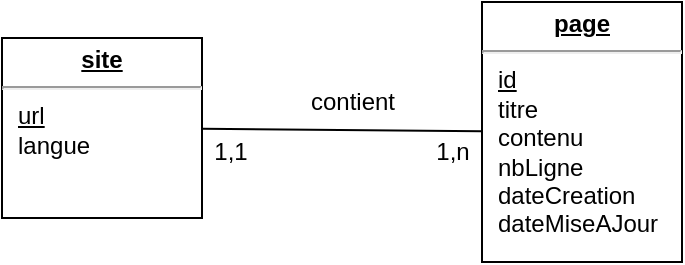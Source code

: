 <mxfile version="20.0.1" type="device"><diagram id="FRNZ7e3eQ25kI4pTN2tH" name="Page-1"><mxGraphModel dx="1038" dy="547" grid="0" gridSize="10" guides="1" tooltips="1" connect="1" arrows="1" fold="1" page="1" pageScale="1" pageWidth="827" pageHeight="1169" background="#ffffff" math="0" shadow="0"><root><mxCell id="0"/><mxCell id="1" parent="0"/><mxCell id="5tlOlGgRnrdCgjqYL8E5-2" value="&lt;p style=&quot;margin: 0px ; margin-top: 4px ; text-align: center ; text-decoration: underline&quot;&gt;&lt;b&gt;site&lt;/b&gt;&lt;/p&gt;&lt;hr&gt;&lt;p style=&quot;margin: 0px ; margin-left: 8px&quot;&gt;&lt;u&gt;url&lt;/u&gt;&lt;/p&gt;&lt;p style=&quot;margin: 0px ; margin-left: 8px&quot;&gt;langue&lt;/p&gt;" style="verticalAlign=top;align=left;overflow=fill;fontSize=12;fontFamily=Helvetica;html=1;" parent="1" vertex="1"><mxGeometry x="220" y="248" width="100" height="90" as="geometry"/></mxCell><mxCell id="5tlOlGgRnrdCgjqYL8E5-3" value="&lt;p style=&quot;margin: 0px ; margin-top: 4px ; text-align: center ; text-decoration: underline&quot;&gt;&lt;b&gt;page&lt;/b&gt;&lt;/p&gt;&lt;hr&gt;&lt;p style=&quot;margin: 0px ; margin-left: 8px&quot;&gt;&lt;u&gt;id&lt;/u&gt;&lt;/p&gt;&lt;p style=&quot;margin: 0px ; margin-left: 8px&quot;&gt;titre&lt;/p&gt;&lt;p style=&quot;margin: 0px ; margin-left: 8px&quot;&gt;contenu&lt;/p&gt;&lt;p style=&quot;margin: 0px ; margin-left: 8px&quot;&gt;nbLigne&lt;/p&gt;&lt;p style=&quot;margin: 0px ; margin-left: 8px&quot;&gt;dateCreation&lt;/p&gt;&lt;p style=&quot;margin: 0px ; margin-left: 8px&quot;&gt;dateMiseAJour&lt;/p&gt;" style="verticalAlign=top;align=left;overflow=fill;fontSize=12;fontFamily=Helvetica;html=1;" parent="1" vertex="1"><mxGeometry x="460" y="230" width="100" height="130" as="geometry"/></mxCell><mxCell id="5tlOlGgRnrdCgjqYL8E5-5" value="" style="endArrow=none;html=1;" parent="1" source="5tlOlGgRnrdCgjqYL8E5-2" target="5tlOlGgRnrdCgjqYL8E5-3" edge="1"><mxGeometry width="50" height="50" relative="1" as="geometry"><mxPoint x="390" y="310" as="sourcePoint"/><mxPoint x="440" y="260" as="targetPoint"/></mxGeometry></mxCell><mxCell id="5tlOlGgRnrdCgjqYL8E5-6" value="contient" style="text;html=1;resizable=0;autosize=1;align=center;verticalAlign=middle;points=[];fillColor=none;strokeColor=none;rounded=0;" parent="1" vertex="1"><mxGeometry x="369" y="271" width="52" height="18" as="geometry"/></mxCell><mxCell id="5tlOlGgRnrdCgjqYL8E5-7" value="1,1" style="text;html=1;resizable=0;autosize=1;align=center;verticalAlign=middle;points=[];fillColor=none;strokeColor=none;rounded=0;" parent="1" vertex="1"><mxGeometry x="320" y="296" width="27" height="18" as="geometry"/></mxCell><mxCell id="5tlOlGgRnrdCgjqYL8E5-8" value="1,n" style="text;html=1;resizable=0;autosize=1;align=center;verticalAlign=middle;points=[];fillColor=none;strokeColor=none;rounded=0;" parent="1" vertex="1"><mxGeometry x="430" y="295" width="30" height="20" as="geometry"/></mxCell></root></mxGraphModel></diagram></mxfile>